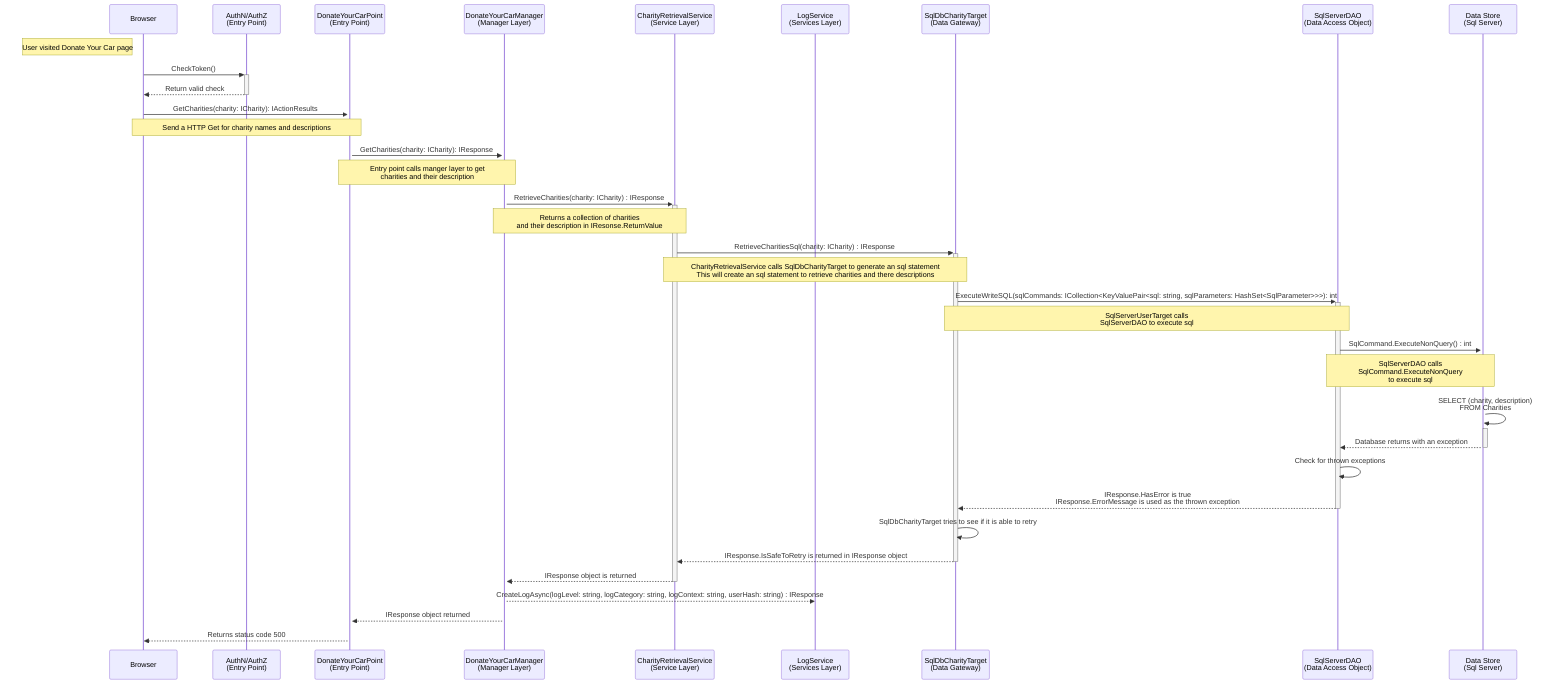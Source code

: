 sequenceDiagram
participant u as Browser
participant az as AuthN/AuthZ<br>(Entry Point)
participant e as DonateYourCarPoint<br>(Entry Point)
participant m as DonateYourCarManager<br>(Manager Layer)
participant s as CharityRetrievalService<br>(Service Layer)
participant ll as LogService<br>(Services Layer)
participant dt as SqlDbCharityTarget<br>(Data Gateway)
participant da as SqlServerDAO<br>(Data Access Object)
participant ds as Data Store<br>(Sql Server)
Note Left of u: User visited Donate Your Car page

u->>+az: CheckToken() 
az-->>-u: Return valid check

u->>+e: GetCharities(charity: ICharity): IActionResults
Note over u,e: Send a HTTP Get for charity names and descriptions

e->>+m: GetCharities(charity: ICharity): IResponse
Note over e,m: Entry point calls manger layer to get <br>charities and their description

m->>+s: RetrieveCharities(charity: ICharity) : IResponse
Note over m,s: Returns a collection of charities <br>and their description in IResonse.ReturnValue

s ->>+dt: RetrieveCharitiesSql(charity: ICharity) : IResponse
Note over s,dt: CharityRetrievalService calls SqlDbCharityTarget to generate an sql statement <br> This will create an sql statement to retrieve charities and there descriptions

dt ->>+da: ExecuteWriteSQL(sqlCommands: ICollection<KeyValuePair<sql: string, sqlParameters: HashSet<SqlParameter>>>): int
Note over dt,da: SqlServerUserTarget calls <br> SqlServerDAO to execute sql

da ->>+ds: SqlCommand.ExecuteNonQuery() : int
Note over da,ds: SqlServerDAO calls <br> SqlCommand.ExecuteNonQuery <br> to execute sql

ds ->>+ds: SELECT (charity, description) <br> FROM Charities

ds -->>-da: Database returns with an exception

da ->>da: Check for thrown exceptions

da -->>-dt: IResponse.HasError is true <br> IResponse.ErrorMessage is used as the thrown exception

dt ->>dt: SqlDbCharityTarget tries to see if it is able to retry

dt -->>-s: IResponse.IsSafeToRetry is returned in IResponse object

s -->>-m: IResponse object is returned

m -->>ll: CreateLogAsync(logLevel: string, logCategory: string, logContext: string, userHash: string) : IResponse

m -->>e: IResponse object returned

e -->>u: Returns status code 500